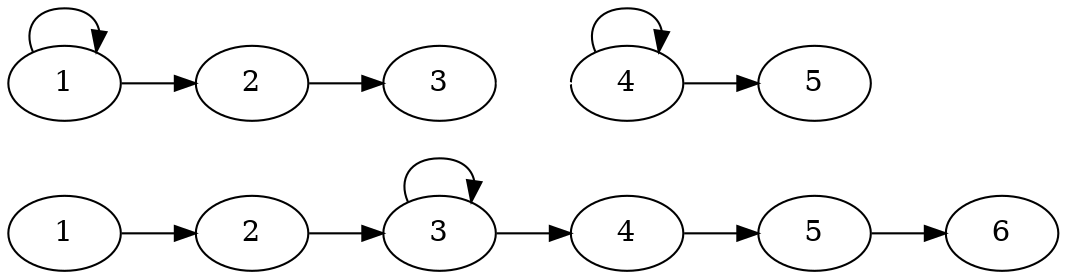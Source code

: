 digraph G{
	rankdir="LR";
	
	a [label = "1"];
	b [label = "2"];
	c [label = "3"];
        d [label = "4"];
        e [label = "5"];
        f [label = "6"];
        g [label = "1"];
        h [label = "2"];
        i [label = "3"];
        j [label = "4"];
        k [label = "5"];

        a -> b;
	b -> c;
	c -> c;
	c -> d;
	d -> e;
	e -> f;

	g -> g;	
	g -> h;
	h -> i;
	i -> j [color="#FFFFFF"];
	j -> k;
	j -> j;
}
